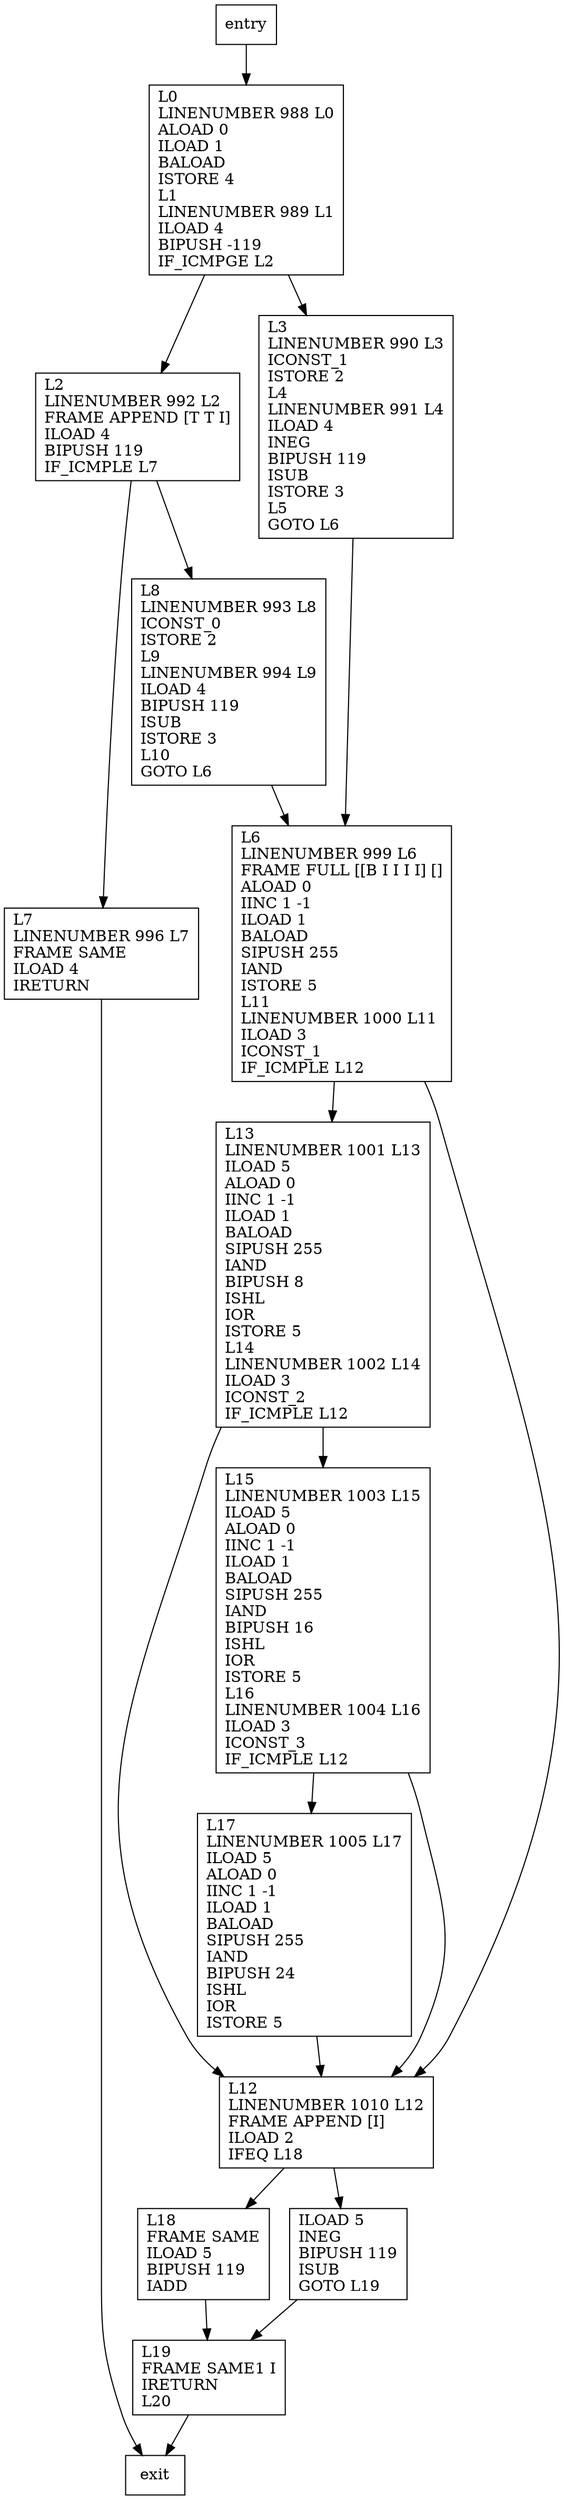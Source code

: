 digraph readReverseInt {
node [shape=record];
640073855 [label="ILOAD 5\lINEG\lBIPUSH 119\lISUB\lGOTO L19\l"];
1278136619 [label="L15\lLINENUMBER 1003 L15\lILOAD 5\lALOAD 0\lIINC 1 -1\lILOAD 1\lBALOAD\lSIPUSH 255\lIAND\lBIPUSH 16\lISHL\lIOR\lISTORE 5\lL16\lLINENUMBER 1004 L16\lILOAD 3\lICONST_3\lIF_ICMPLE L12\l"];
1207110073 [label="L17\lLINENUMBER 1005 L17\lILOAD 5\lALOAD 0\lIINC 1 -1\lILOAD 1\lBALOAD\lSIPUSH 255\lIAND\lBIPUSH 24\lISHL\lIOR\lISTORE 5\l"];
1373028198 [label="L2\lLINENUMBER 992 L2\lFRAME APPEND [T T I]\lILOAD 4\lBIPUSH 119\lIF_ICMPLE L7\l"];
1398062660 [label="L12\lLINENUMBER 1010 L12\lFRAME APPEND [I]\lILOAD 2\lIFEQ L18\l"];
473692697 [label="L19\lFRAME SAME1 I\lIRETURN\lL20\l"];
832780701 [label="L18\lFRAME SAME\lILOAD 5\lBIPUSH 119\lIADD\l"];
309577785 [label="L3\lLINENUMBER 990 L3\lICONST_1\lISTORE 2\lL4\lLINENUMBER 991 L4\lILOAD 4\lINEG\lBIPUSH 119\lISUB\lISTORE 3\lL5\lGOTO L6\l"];
1542248258 [label="L6\lLINENUMBER 999 L6\lFRAME FULL [[B I I I I] []\lALOAD 0\lIINC 1 -1\lILOAD 1\lBALOAD\lSIPUSH 255\lIAND\lISTORE 5\lL11\lLINENUMBER 1000 L11\lILOAD 3\lICONST_1\lIF_ICMPLE L12\l"];
1858020779 [label="L13\lLINENUMBER 1001 L13\lILOAD 5\lALOAD 0\lIINC 1 -1\lILOAD 1\lBALOAD\lSIPUSH 255\lIAND\lBIPUSH 8\lISHL\lIOR\lISTORE 5\lL14\lLINENUMBER 1002 L14\lILOAD 3\lICONST_2\lIF_ICMPLE L12\l"];
992162317 [label="L8\lLINENUMBER 993 L8\lICONST_0\lISTORE 2\lL9\lLINENUMBER 994 L9\lILOAD 4\lBIPUSH 119\lISUB\lISTORE 3\lL10\lGOTO L6\l"];
1609209728 [label="L7\lLINENUMBER 996 L7\lFRAME SAME\lILOAD 4\lIRETURN\l"];
1717619171 [label="L0\lLINENUMBER 988 L0\lALOAD 0\lILOAD 1\lBALOAD\lISTORE 4\lL1\lLINENUMBER 989 L1\lILOAD 4\lBIPUSH -119\lIF_ICMPGE L2\l"];
entry;
exit;
640073855 -> 473692697
1278136619 -> 1207110073
1278136619 -> 1398062660
1207110073 -> 1398062660
1373028198 -> 992162317
1373028198 -> 1609209728
1398062660 -> 640073855
1398062660 -> 832780701
473692697 -> exit
entry -> 1717619171
832780701 -> 473692697
309577785 -> 1542248258
1542248258 -> 1858020779
1542248258 -> 1398062660
1858020779 -> 1278136619
1858020779 -> 1398062660
992162317 -> 1542248258
1609209728 -> exit
1717619171 -> 309577785
1717619171 -> 1373028198
}
